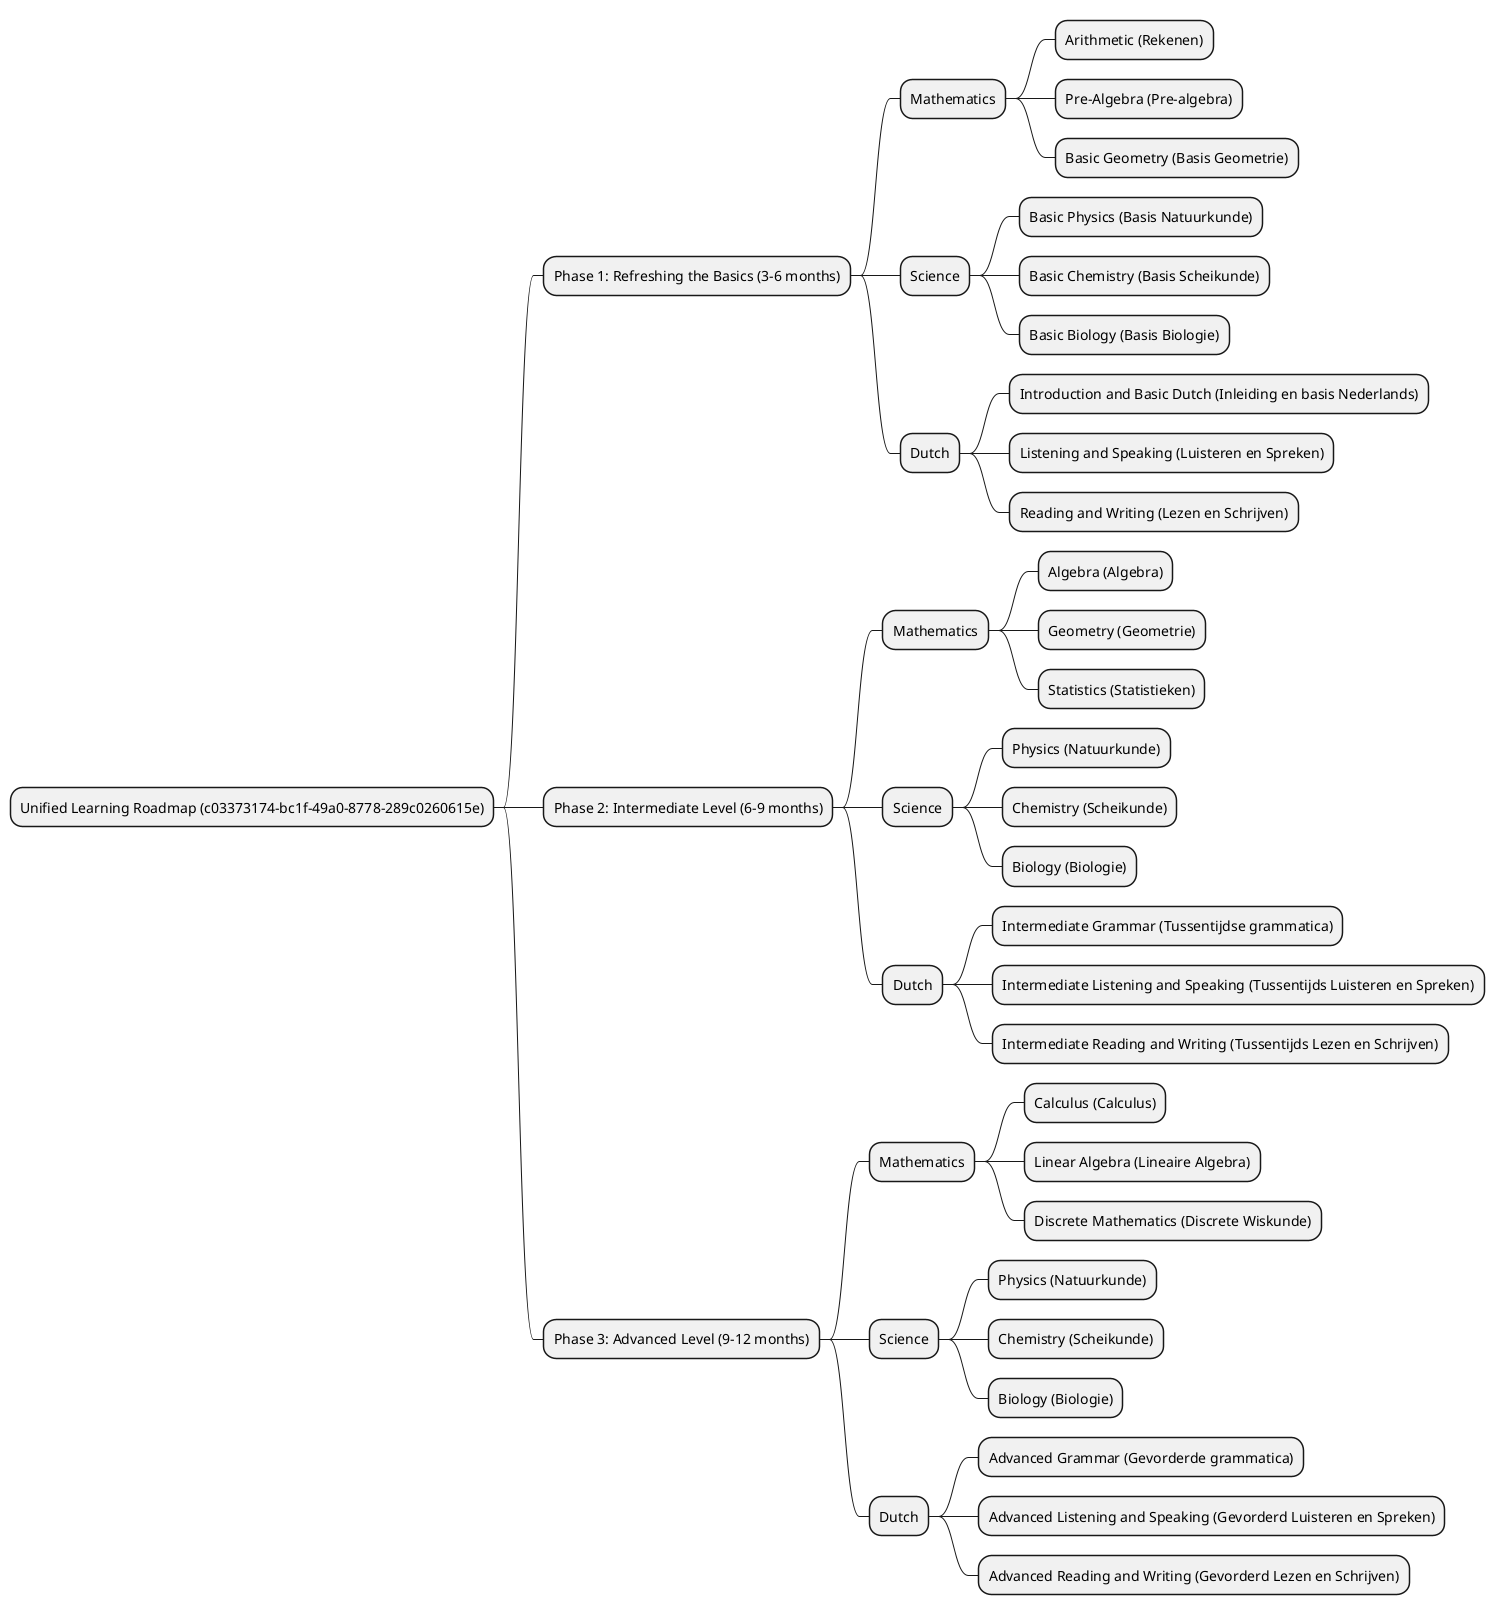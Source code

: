 @startmindmap

+ Unified Learning Roadmap (c03373174-bc1f-49a0-8778-289c0260615e)
++ Phase 1: Refreshing the Basics (3-6 months)
+++ Mathematics
++++ Arithmetic (Rekenen)
++++ Pre-Algebra (Pre-algebra)
++++ Basic Geometry (Basis Geometrie)
+++ Science
++++ Basic Physics (Basis Natuurkunde)
++++ Basic Chemistry (Basis Scheikunde)
++++ Basic Biology (Basis Biologie)
+++ Dutch
++++ Introduction and Basic Dutch (Inleiding en basis Nederlands)
++++ Listening and Speaking (Luisteren en Spreken)
++++ Reading and Writing (Lezen en Schrijven)
++ Phase 2: Intermediate Level (6-9 months)
+++ Mathematics
++++ Algebra (Algebra)
++++ Geometry (Geometrie)
++++ Statistics (Statistieken)
+++ Science
++++ Physics (Natuurkunde)
++++ Chemistry (Scheikunde)
++++ Biology (Biologie)
+++ Dutch
++++ Intermediate Grammar (Tussentijdse grammatica)
++++ Intermediate Listening and Speaking (Tussentijds Luisteren en Spreken)
++++ Intermediate Reading and Writing (Tussentijds Lezen en Schrijven)
++ Phase 3: Advanced Level (9-12 months)
+++ Mathematics
++++ Calculus (Calculus)
++++ Linear Algebra (Lineaire Algebra)
++++ Discrete Mathematics (Discrete Wiskunde)
+++ Science
++++ Physics (Natuurkunde)
++++ Chemistry (Scheikunde)
++++ Biology (Biologie)
+++ Dutch
++++ Advanced Grammar (Gevorderde grammatica)
++++ Advanced Listening and Speaking (Gevorderd Luisteren en Spreken)
++++ Advanced Reading and Writing (Gevorderd Lezen en Schrijven)
@endmindmap
